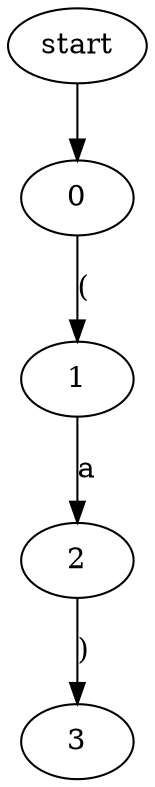 digraph Input {
    start -> 0;
    0 -> 1 [label = "("];
    1 -> 2 [label = "a"];
    2 -> 3 [label = ")"];
}